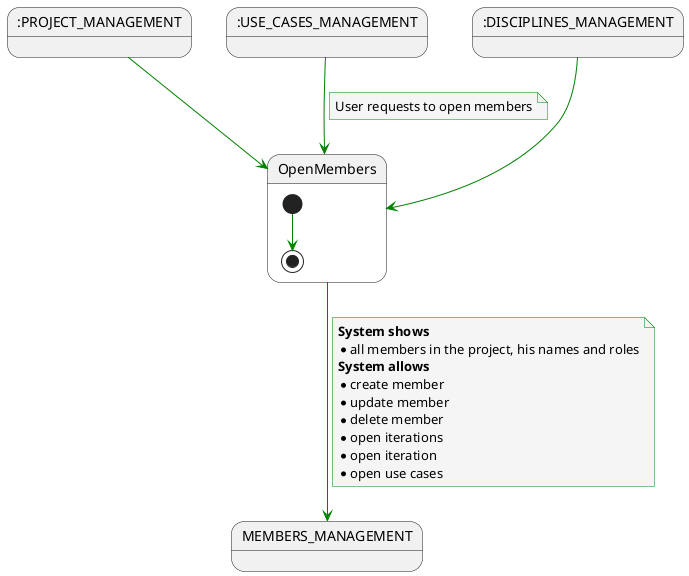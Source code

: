 @startuml
    skinparam {
        NoteBackgroundColor #whiteSmoke
        ArrowColor #green
        NoteBorderColor #green
    }


    state 0 as ":PROJECT_MANAGEMENT"
    state 2 as ":USE_CASES_MANAGEMENT"
    state 3 as ":DISCIPLINES_MANAGEMENT"

    0 --> OpenMembers

    2 --> OpenMembers
    note on link
        User requests to open members
    end note

    3 --> OpenMembers

state OpenMembers{

    [*] --> [*]

}

OpenMembers --> MEMBERS_MANAGEMENT
    note on link
        <b>System shows</b>
        * all members in the project, his names and roles
        <b>System allows</b>
        * create member
        * update member
        * delete member
        * open iterations
        * open iteration
        * open use cases
    end note

@enduml
